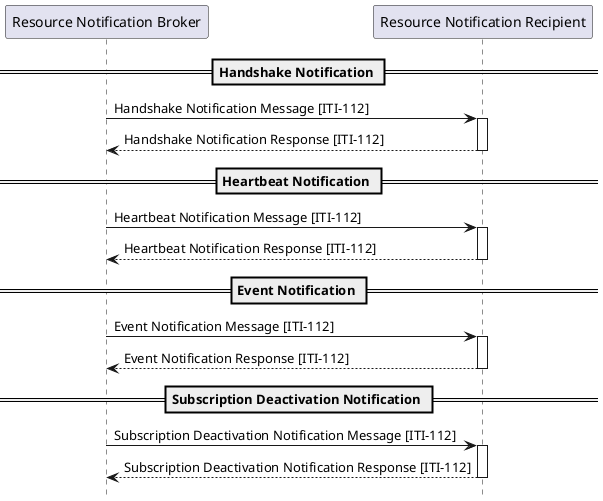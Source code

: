 @startuml
hide footbox

participant "Resource Notification Broker" as  Broker
participant "Resource Notification Recipient" as  Recipient

== Handshake Notification ==
Broker -> Recipient :  Handshake Notification Message [ITI-112]
activate Recipient
Recipient --> Broker :  Handshake Notification Response [ITI-112]
deactivate Recipient

== Heartbeat Notification ==
Broker -> Recipient :  Heartbeat Notification Message [ITI-112]
activate Recipient
Recipient --> Broker :  Heartbeat Notification Response [ITI-112]
deactivate Recipient

== Event Notification ==
Broker -> Recipient :  Event Notification Message [ITI-112]
activate Recipient
Recipient --> Broker :  Event Notification Response [ITI-112]
deactivate Recipient

== Subscription Deactivation Notification ==
Broker -> Recipient :  Subscription Deactivation Notification Message [ITI-112]
activate Recipient
Recipient --> Broker :  Subscription Deactivation Notification Response [ITI-112]
deactivate Recipient

@enduml